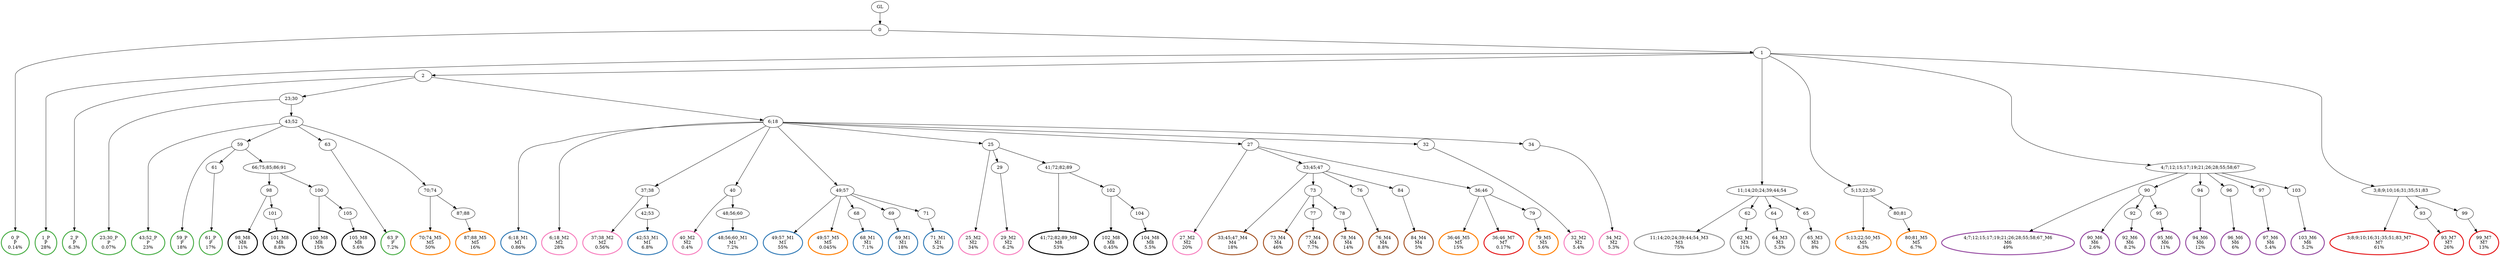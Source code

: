 digraph T {
	{
		rank=same
		114 [penwidth=3,colorscheme=set19,color=3,label="0_P\nP\n0.14%"]
		112 [penwidth=3,colorscheme=set19,color=3,label="1_P\nP\n28%"]
		110 [penwidth=3,colorscheme=set19,color=3,label="2_P\nP\n6.3%"]
		108 [penwidth=3,colorscheme=set19,color=3,label="23;30_P\nP\n0.07%"]
		106 [penwidth=3,colorscheme=set19,color=3,label="43;52_P\nP\n23%"]
		104 [penwidth=3,colorscheme=set19,color=3,label="59_P\nP\n18%"]
		102 [penwidth=3,colorscheme=set19,color=3,label="61_P\nP\n17%"]
		100 [penwidth=3,colorscheme=set19,color=3,label="63_P\nP\n7.2%"]
		98 [penwidth=3,colorscheme=set19,color=2,label="6;18_M1\nM1\n0.86%"]
		95 [penwidth=3,colorscheme=set19,color=2,label="42;53_M1\nM1\n6.8%"]
		92 [penwidth=3,colorscheme=set19,color=2,label="48;56;60_M1\nM1\n7.2%"]
		90 [penwidth=3,colorscheme=set19,color=2,label="49;57_M1\nM1\n55%"]
		88 [penwidth=3,colorscheme=set19,color=2,label="68_M1\nM1\n7.1%"]
		86 [penwidth=3,colorscheme=set19,color=2,label="69_M1\nM1\n18%"]
		84 [penwidth=3,colorscheme=set19,color=2,label="71_M1\nM1\n5.2%"]
		83 [penwidth=3,colorscheme=set19,color=8,label="6;18_M2\nM2\n28%"]
		81 [penwidth=3,colorscheme=set19,color=8,label="25_M2\nM2\n34%"]
		79 [penwidth=3,colorscheme=set19,color=8,label="29_M2\nM2\n6.2%"]
		77 [penwidth=3,colorscheme=set19,color=8,label="27_M2\nM2\n20%"]
		75 [penwidth=3,colorscheme=set19,color=8,label="32_M2\nM2\n5.4%"]
		73 [penwidth=3,colorscheme=set19,color=8,label="34_M2\nM2\n5.3%"]
		72 [penwidth=3,colorscheme=set19,color=8,label="37;38_M2\nM2\n0.56%"]
		71 [penwidth=3,colorscheme=set19,color=8,label="40_M2\nM2\n0.4%"]
		69 [penwidth=3,colorscheme=set19,color=9,label="11;14;20;24;39;44;54_M3\nM3\n75%"]
		67 [penwidth=3,colorscheme=set19,color=9,label="62_M3\nM3\n11%"]
		65 [penwidth=3,colorscheme=set19,color=9,label="64_M3\nM3\n5.3%"]
		63 [penwidth=3,colorscheme=set19,color=9,label="65_M3\nM3\n8%"]
		61 [penwidth=3,colorscheme=set19,color=7,label="33;45;47_M4\nM4\n18%"]
		59 [penwidth=3,colorscheme=set19,color=7,label="73_M4\nM4\n46%"]
		57 [penwidth=3,colorscheme=set19,color=7,label="77_M4\nM4\n7.7%"]
		55 [penwidth=3,colorscheme=set19,color=7,label="78_M4\nM4\n14%"]
		53 [penwidth=3,colorscheme=set19,color=7,label="76_M4\nM4\n8.8%"]
		51 [penwidth=3,colorscheme=set19,color=7,label="84_M4\nM4\n5%"]
		49 [penwidth=3,colorscheme=set19,color=5,label="36;46_M5\nM5\n15%"]
		47 [penwidth=3,colorscheme=set19,color=5,label="79_M5\nM5\n5.6%"]
		46 [penwidth=3,colorscheme=set19,color=5,label="49;57_M5\nM5\n0.045%"]
		44 [penwidth=3,colorscheme=set19,color=5,label="70;74_M5\nM5\n50%"]
		42 [penwidth=3,colorscheme=set19,color=5,label="87;88_M5\nM5\n16%"]
		40 [penwidth=3,colorscheme=set19,color=5,label="5;13;22;50_M5\nM5\n6.3%"]
		38 [penwidth=3,colorscheme=set19,color=5,label="80;81_M5\nM5\n6.7%"]
		36 [penwidth=3,colorscheme=set19,color=4,label="4;7;12;15;17;19;21;26;28;55;58;67_M6\nM6\n49%"]
		34 [penwidth=3,colorscheme=set19,color=4,label="90_M6\nM6\n2.6%"]
		32 [penwidth=3,colorscheme=set19,color=4,label="92_M6\nM6\n8.2%"]
		30 [penwidth=3,colorscheme=set19,color=4,label="95_M6\nM6\n11%"]
		28 [penwidth=3,colorscheme=set19,color=4,label="94_M6\nM6\n12%"]
		26 [penwidth=3,colorscheme=set19,color=4,label="96_M6\nM6\n6%"]
		24 [penwidth=3,colorscheme=set19,color=4,label="97_M6\nM6\n5.4%"]
		22 [penwidth=3,colorscheme=set19,color=4,label="103_M6\nM6\n5.2%"]
		21 [penwidth=3,colorscheme=set19,color=1,label="36;46_M7\nM7\n0.17%"]
		19 [penwidth=3,colorscheme=set19,color=1,label="3;8;9;10;16;31;35;51;83_M7\nM7\n61%"]
		17 [penwidth=3,colorscheme=set19,color=1,label="93_M7\nM7\n26%"]
		15 [penwidth=3,colorscheme=set19,color=1,label="99_M7\nM7\n13%"]
		13 [penwidth=3,colorscheme=set19,color=10,label="41;72;82;89_M8\nM8\n53%"]
		11 [penwidth=3,colorscheme=set19,color=10,label="102_M8\nM8\n0.45%"]
		9 [penwidth=3,colorscheme=set19,color=10,label="104_M8\nM8\n5.5%"]
		6 [penwidth=3,colorscheme=set19,color=10,label="98_M8\nM8\n11%"]
		4 [penwidth=3,colorscheme=set19,color=10,label="101_M8\nM8\n8.8%"]
		2 [penwidth=3,colorscheme=set19,color=10,label="100_M8\nM8\n15%"]
		0 [penwidth=3,colorscheme=set19,color=10,label="105_M8\nM8\n5.6%"]
	}
	116 [label="GL"]
	115 [label="0"]
	113 [label="1"]
	111 [label="2"]
	109 [label="23;30"]
	107 [label="43;52"]
	105 [label="59"]
	103 [label="61"]
	101 [label="63"]
	99 [label="6;18"]
	97 [label="37;38"]
	96 [label="42;53"]
	94 [label="40"]
	93 [label="48;56;60"]
	91 [label="49;57"]
	89 [label="68"]
	87 [label="69"]
	85 [label="71"]
	82 [label="25"]
	80 [label="29"]
	78 [label="27"]
	76 [label="32"]
	74 [label="34"]
	70 [label="11;14;20;24;39;44;54"]
	68 [label="62"]
	66 [label="64"]
	64 [label="65"]
	62 [label="33;45;47"]
	60 [label="73"]
	58 [label="77"]
	56 [label="78"]
	54 [label="76"]
	52 [label="84"]
	50 [label="36;46"]
	48 [label="79"]
	45 [label="70;74"]
	43 [label="87;88"]
	41 [label="5;13;22;50"]
	39 [label="80;81"]
	37 [label="4;7;12;15;17;19;21;26;28;55;58;67"]
	35 [label="90"]
	33 [label="92"]
	31 [label="95"]
	29 [label="94"]
	27 [label="96"]
	25 [label="97"]
	23 [label="103"]
	20 [label="3;8;9;10;16;31;35;51;83"]
	18 [label="93"]
	16 [label="99"]
	14 [label="41;72;82;89"]
	12 [label="102"]
	10 [label="104"]
	8 [label="66;75;85;86;91"]
	7 [label="98"]
	5 [label="101"]
	3 [label="100"]
	1 [label="105"]
	116 -> 115
	115 -> 114
	115 -> 113
	113 -> 112
	113 -> 111
	113 -> 70
	113 -> 41
	113 -> 37
	113 -> 20
	111 -> 110
	111 -> 109
	111 -> 99
	109 -> 108
	109 -> 107
	107 -> 106
	107 -> 105
	107 -> 101
	107 -> 45
	105 -> 104
	105 -> 103
	105 -> 8
	103 -> 102
	101 -> 100
	99 -> 98
	99 -> 97
	99 -> 94
	99 -> 91
	99 -> 83
	99 -> 82
	99 -> 78
	99 -> 76
	99 -> 74
	97 -> 96
	97 -> 72
	96 -> 95
	94 -> 93
	94 -> 71
	93 -> 92
	91 -> 90
	91 -> 89
	91 -> 87
	91 -> 85
	91 -> 46
	89 -> 88
	87 -> 86
	85 -> 84
	82 -> 81
	82 -> 80
	82 -> 14
	80 -> 79
	78 -> 77
	78 -> 62
	78 -> 50
	76 -> 75
	74 -> 73
	70 -> 69
	70 -> 68
	70 -> 66
	70 -> 64
	68 -> 67
	66 -> 65
	64 -> 63
	62 -> 61
	62 -> 60
	62 -> 54
	62 -> 52
	60 -> 59
	60 -> 58
	60 -> 56
	58 -> 57
	56 -> 55
	54 -> 53
	52 -> 51
	50 -> 49
	50 -> 48
	50 -> 21
	48 -> 47
	45 -> 44
	45 -> 43
	43 -> 42
	41 -> 40
	41 -> 39
	39 -> 38
	37 -> 36
	37 -> 35
	37 -> 29
	37 -> 27
	37 -> 25
	37 -> 23
	35 -> 34
	35 -> 33
	35 -> 31
	33 -> 32
	31 -> 30
	29 -> 28
	27 -> 26
	25 -> 24
	23 -> 22
	20 -> 19
	20 -> 18
	20 -> 16
	18 -> 17
	16 -> 15
	14 -> 13
	14 -> 12
	12 -> 11
	12 -> 10
	10 -> 9
	8 -> 7
	8 -> 3
	7 -> 6
	7 -> 5
	5 -> 4
	3 -> 2
	3 -> 1
	1 -> 0
}
